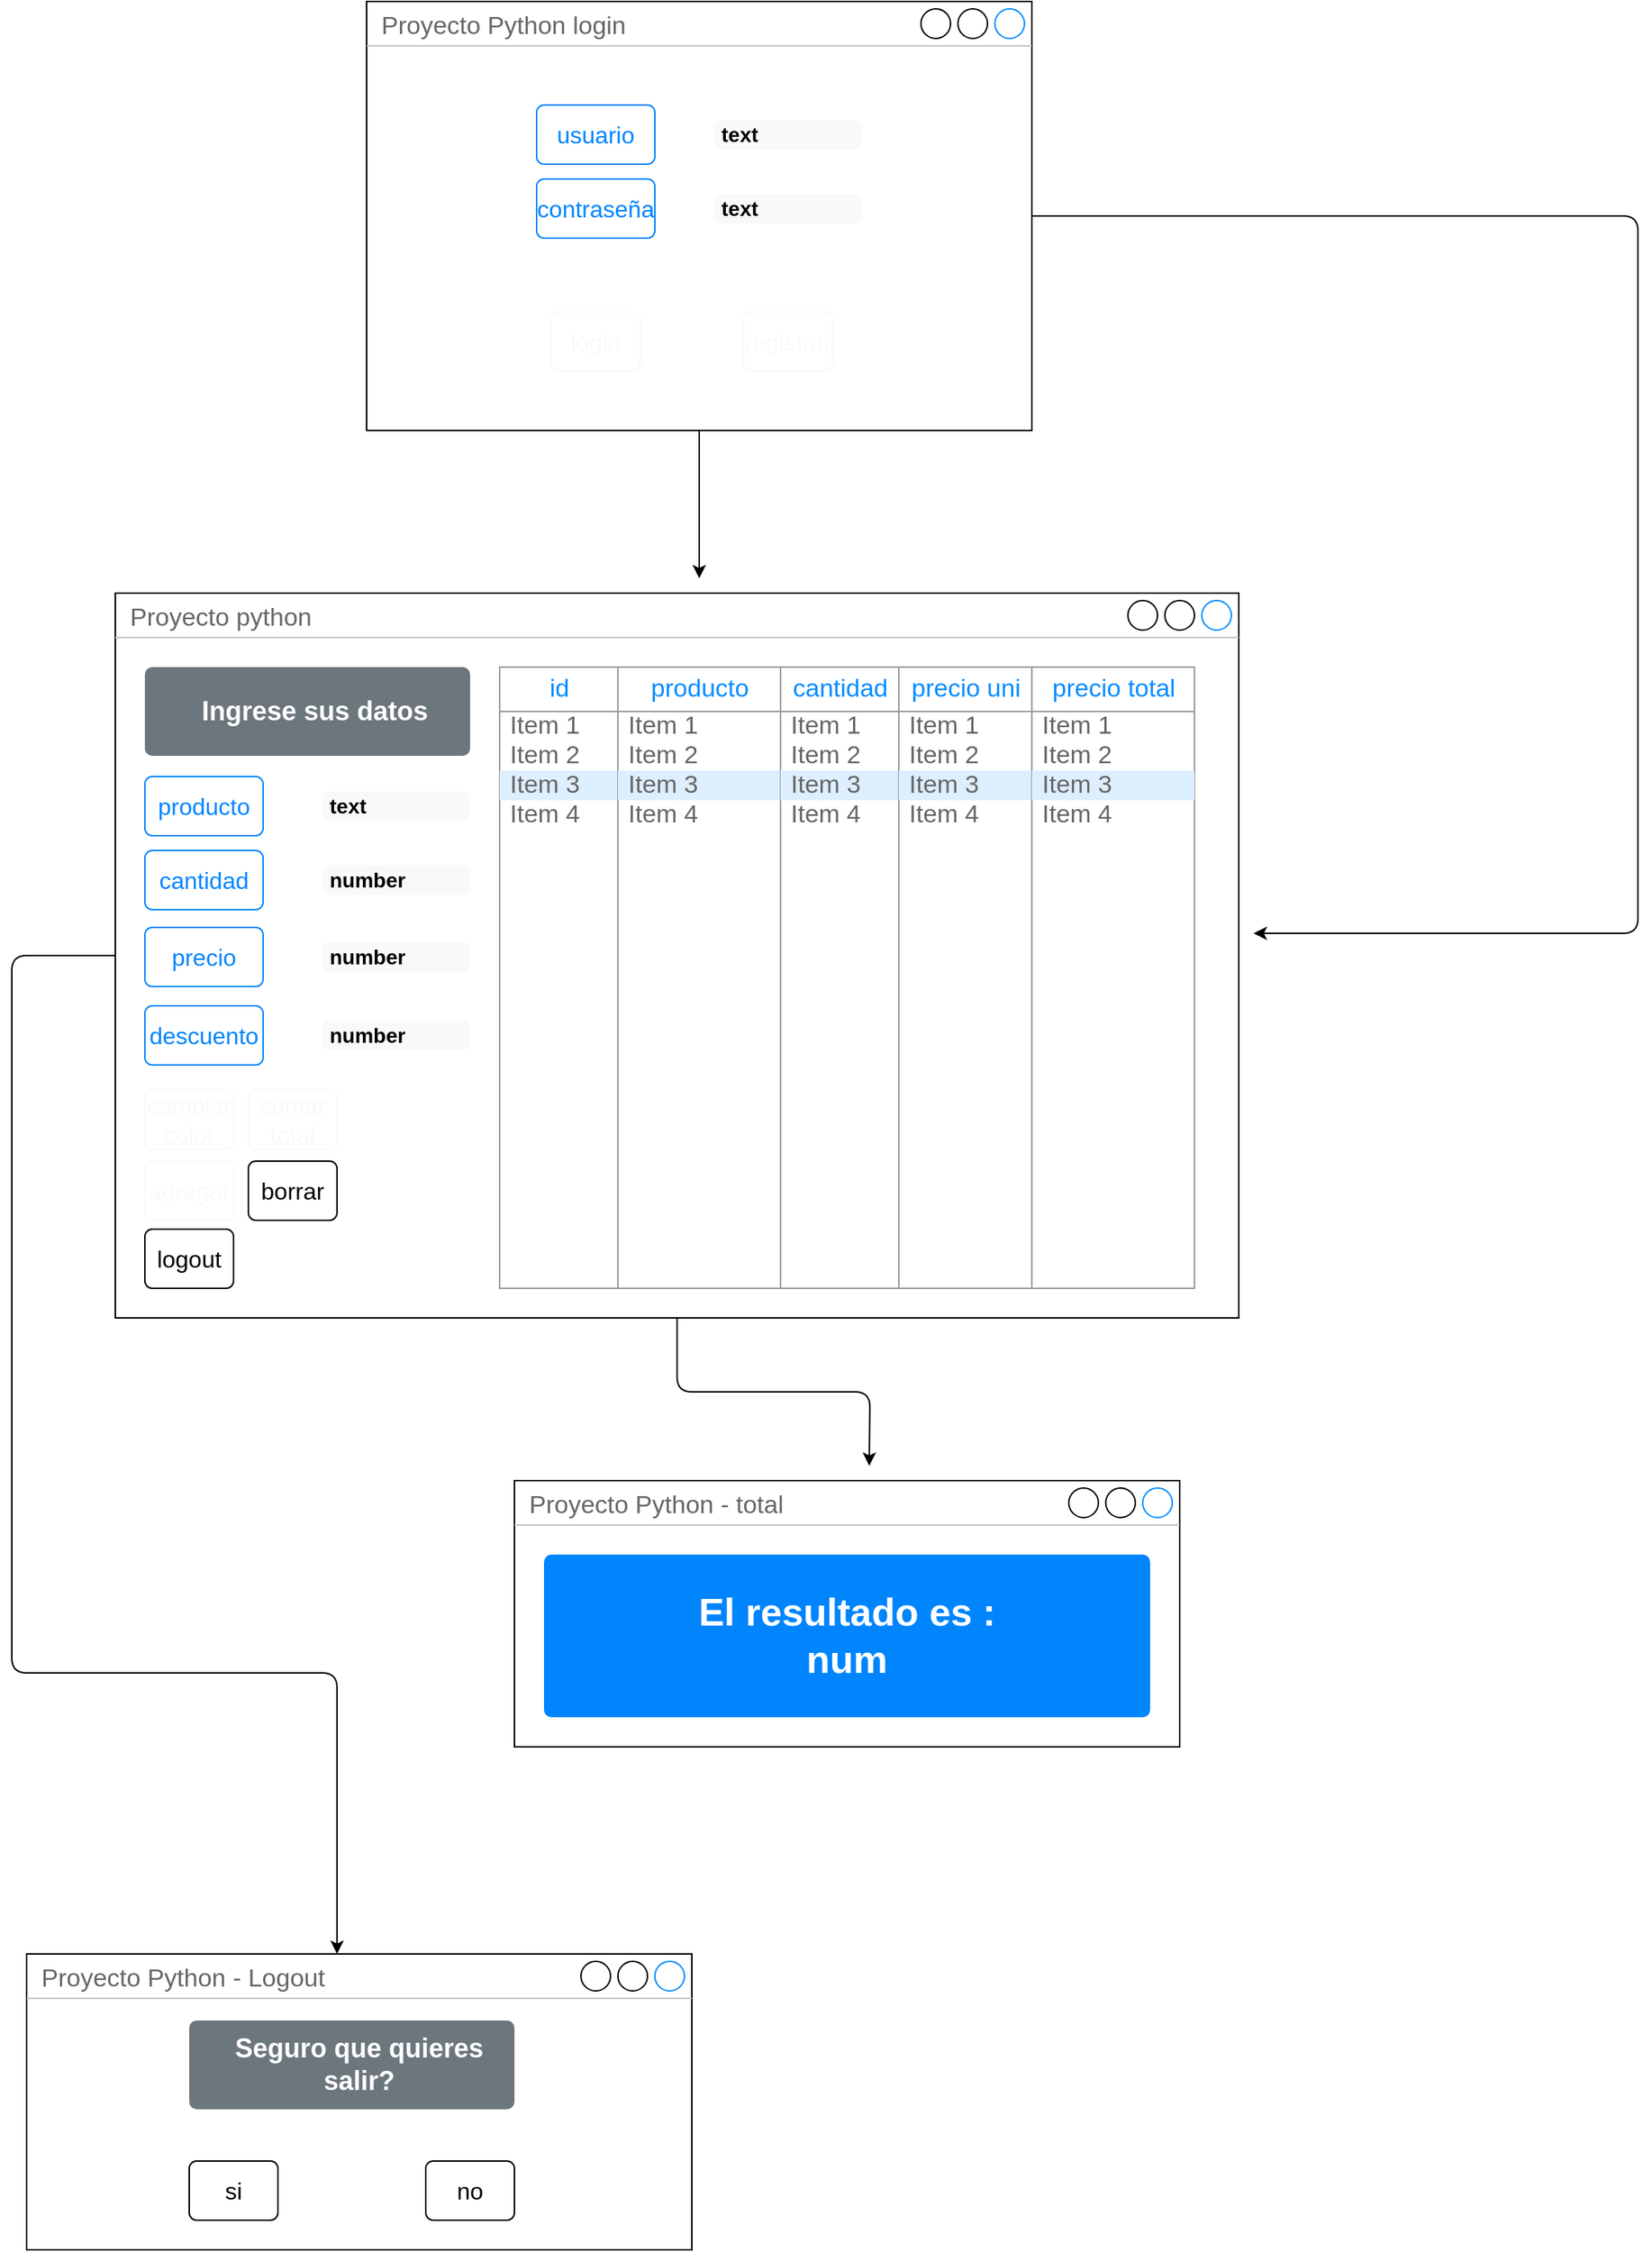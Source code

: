<mxfile>
    <diagram id="wgJcf49sQifd5Q9GvYlX" name="Page-1">
        <mxGraphModel dx="1199" dy="1716" grid="1" gridSize="10" guides="1" tooltips="1" connect="1" arrows="1" fold="1" page="1" pageScale="1" pageWidth="850" pageHeight="1100" math="0" shadow="0">
            <root>
                <mxCell id="0"/>
                <mxCell id="1" parent="0"/>
                <mxCell id="p_k2Hi7_riCsMl4vWGcn-61" style="edgeStyle=orthogonalEdgeStyle;html=1;" parent="1" source="2" edge="1">
                    <mxGeometry relative="1" as="geometry">
                        <mxPoint x="860" y="140" as="targetPoint"/>
                    </mxGeometry>
                </mxCell>
                <mxCell id="p_k2Hi7_riCsMl4vWGcn-72" style="edgeStyle=orthogonalEdgeStyle;html=1;" parent="1" source="2" target="p_k2Hi7_riCsMl4vWGcn-73" edge="1">
                    <mxGeometry relative="1" as="geometry">
                        <mxPoint x="360" y="580" as="targetPoint"/>
                        <Array as="points">
                            <mxPoint x="280" y="-205"/>
                            <mxPoint x="280" y="280"/>
                            <mxPoint x="500" y="280"/>
                        </Array>
                    </mxGeometry>
                </mxCell>
                <mxCell id="2" value="Proyecto python" style="strokeWidth=1;shadow=0;dashed=0;align=center;html=1;shape=mxgraph.mockup.containers.window;align=left;verticalAlign=top;spacingLeft=8;strokeColor2=#008cff;strokeColor3=#c4c4c4;fontColor=#666666;mainText=;fontSize=17;labelBackgroundColor=none;" parent="1" vertex="1">
                    <mxGeometry x="350" y="-450" width="760" height="490" as="geometry"/>
                </mxCell>
                <mxCell id="4" value="producto" style="html=1;shadow=0;dashed=0;shape=mxgraph.bootstrap.rrect;rSize=5;strokeColor=#0085FC;strokeWidth=1;fillColor=none;fontColor=#0085FC;whiteSpace=wrap;align=center;verticalAlign=middle;spacingLeft=0;fontStyle=0;fontSize=16;spacing=5;" parent="1" vertex="1">
                    <mxGeometry x="370" y="-326" width="80" height="40" as="geometry"/>
                </mxCell>
                <mxCell id="5" value="text" style="html=1;shadow=0;dashed=0;shape=mxgraph.bootstrap.rrect;rSize=5;strokeColor=none;strokeWidth=1;fillColor=#F8F9FA;fontColor=#000000;whiteSpace=wrap;align=left;verticalAlign=middle;spacingLeft=0;fontStyle=1;fontSize=14;spacing=5;" parent="1" vertex="1">
                    <mxGeometry x="490" y="-316" width="100" height="20" as="geometry"/>
                </mxCell>
                <mxCell id="6" value="cantidad" style="html=1;shadow=0;dashed=0;shape=mxgraph.bootstrap.rrect;rSize=5;strokeColor=#0085FC;strokeWidth=1;fillColor=none;fontColor=#0085FC;whiteSpace=wrap;align=center;verticalAlign=middle;spacingLeft=0;fontStyle=0;fontSize=16;spacing=5;" parent="1" vertex="1">
                    <mxGeometry x="370" y="-276" width="80" height="40" as="geometry"/>
                </mxCell>
                <mxCell id="7" value="number" style="html=1;shadow=0;dashed=0;shape=mxgraph.bootstrap.rrect;rSize=5;strokeColor=none;strokeWidth=1;fillColor=#F8F9FA;fontColor=#000000;whiteSpace=wrap;align=left;verticalAlign=middle;spacingLeft=0;fontStyle=1;fontSize=14;spacing=5;" parent="1" vertex="1">
                    <mxGeometry x="490" y="-266" width="100" height="20" as="geometry"/>
                </mxCell>
                <mxCell id="8" value="precio" style="html=1;shadow=0;dashed=0;shape=mxgraph.bootstrap.rrect;rSize=5;strokeColor=#0085FC;strokeWidth=1;fillColor=none;fontColor=#0085FC;whiteSpace=wrap;align=center;verticalAlign=middle;spacingLeft=0;fontStyle=0;fontSize=16;spacing=5;" parent="1" vertex="1">
                    <mxGeometry x="370" y="-224" width="80" height="40" as="geometry"/>
                </mxCell>
                <mxCell id="9" value="number" style="html=1;shadow=0;dashed=0;shape=mxgraph.bootstrap.rrect;rSize=5;strokeColor=none;strokeWidth=1;fillColor=#F8F9FA;fontColor=#000000;whiteSpace=wrap;align=left;verticalAlign=middle;spacingLeft=0;fontStyle=1;fontSize=14;spacing=5;" parent="1" vertex="1">
                    <mxGeometry x="490" y="-214" width="100" height="20" as="geometry"/>
                </mxCell>
                <mxCell id="12" value="descuento" style="html=1;shadow=0;dashed=0;shape=mxgraph.bootstrap.rrect;rSize=5;strokeColor=#0085FC;strokeWidth=1;fillColor=none;fontColor=#0085FC;whiteSpace=wrap;align=center;verticalAlign=middle;spacingLeft=0;fontStyle=0;fontSize=16;spacing=5;" parent="1" vertex="1">
                    <mxGeometry x="370" y="-171" width="80" height="40" as="geometry"/>
                </mxCell>
                <mxCell id="13" value="number" style="html=1;shadow=0;dashed=0;shape=mxgraph.bootstrap.rrect;rSize=5;strokeColor=none;strokeWidth=1;fillColor=#F8F9FA;fontColor=#000000;whiteSpace=wrap;align=left;verticalAlign=middle;spacingLeft=0;fontStyle=1;fontSize=14;spacing=5;" parent="1" vertex="1">
                    <mxGeometry x="490" y="-161" width="100" height="20" as="geometry"/>
                </mxCell>
                <mxCell id="14" value="cambiar&lt;br&gt;color" style="html=1;shadow=0;dashed=0;shape=mxgraph.bootstrap.rrect;rSize=5;strokeColor=#F8F9FA;strokeWidth=1;fillColor=none;fontColor=#F8F9FA;whiteSpace=wrap;align=center;verticalAlign=middle;spacingLeft=0;fontStyle=0;fontSize=16;spacing=5;" parent="1" vertex="1">
                    <mxGeometry x="370" y="-114" width="60" height="40" as="geometry"/>
                </mxCell>
                <mxCell id="15" value="agregar" style="html=1;shadow=0;dashed=0;shape=mxgraph.bootstrap.rrect;rSize=5;strokeColor=#F8F9FA;strokeWidth=1;fillColor=none;fontColor=#F8F9FA;whiteSpace=wrap;align=center;verticalAlign=middle;spacingLeft=0;fontStyle=0;fontSize=16;spacing=5;" parent="1" vertex="1">
                    <mxGeometry x="370" y="-66" width="60" height="40" as="geometry"/>
                </mxCell>
                <mxCell id="16" value="sumar&lt;br&gt;total" style="html=1;shadow=0;dashed=0;shape=mxgraph.bootstrap.rrect;rSize=5;strokeColor=#F8F9FA;strokeWidth=1;fillColor=none;fontColor=#F8F9FA;whiteSpace=wrap;align=center;verticalAlign=middle;spacingLeft=0;fontStyle=0;fontSize=16;spacing=5;" parent="1" vertex="1">
                    <mxGeometry x="440" y="-114" width="60" height="40" as="geometry"/>
                </mxCell>
                <mxCell id="17" value="borrar" style="html=1;shadow=0;dashed=0;shape=mxgraph.bootstrap.rrect;rSize=5;strokeWidth=1;whiteSpace=wrap;align=center;verticalAlign=middle;spacingLeft=0;fontStyle=0;fontSize=16;spacing=5;" parent="1" vertex="1">
                    <mxGeometry x="440" y="-66" width="60" height="40" as="geometry"/>
                </mxCell>
                <mxCell id="18" value="Ingrese sus datos" style="html=1;shadow=0;dashed=0;shape=mxgraph.bootstrap.rrect;rSize=5;strokeColor=none;strokeWidth=1;fillColor=#6C767D;fontColor=#FFFFFF;whiteSpace=wrap;align=center;verticalAlign=middle;spacingLeft=10;fontStyle=1;fontSize=18;" parent="1" vertex="1">
                    <mxGeometry x="370" y="-400" width="220" height="60" as="geometry"/>
                </mxCell>
                <mxCell id="20" value="logout" style="html=1;shadow=0;dashed=0;shape=mxgraph.bootstrap.rrect;rSize=5;strokeWidth=1;whiteSpace=wrap;align=center;verticalAlign=middle;spacingLeft=0;fontStyle=0;fontSize=16;spacing=5;" parent="1" vertex="1">
                    <mxGeometry x="370" y="-20" width="60" height="40" as="geometry"/>
                </mxCell>
                <mxCell id="21" value="" style="strokeWidth=1;shadow=0;dashed=0;align=center;html=1;shape=mxgraph.mockup.forms.rrect;rSize=0;strokeColor=#999999;fillColor=#ffffff;" parent="1" vertex="1">
                    <mxGeometry x="610" y="-400" width="80" height="420" as="geometry"/>
                </mxCell>
                <mxCell id="22" value="id" style="strokeWidth=1;shadow=0;dashed=0;align=center;html=1;shape=mxgraph.mockup.forms.rrect;rSize=0;strokeColor=#999999;fontColor=#008cff;fontSize=17;fillColor=#ffffff;resizeWidth=1;" parent="21" vertex="1">
                    <mxGeometry width="80" height="30" relative="1" as="geometry"/>
                </mxCell>
                <mxCell id="23" value="Item 1" style="strokeWidth=1;shadow=0;dashed=0;align=center;html=1;shape=mxgraph.mockup.forms.anchor;fontSize=17;fontColor=#666666;align=left;spacingLeft=5;resizeWidth=1;" parent="21" vertex="1">
                    <mxGeometry width="80" height="20" relative="1" as="geometry">
                        <mxPoint y="30" as="offset"/>
                    </mxGeometry>
                </mxCell>
                <mxCell id="24" value="Item 2" style="strokeWidth=1;shadow=0;dashed=0;align=center;html=1;shape=mxgraph.mockup.forms.anchor;fontSize=17;fontColor=#666666;align=left;spacingLeft=5;resizeWidth=1;" parent="21" vertex="1">
                    <mxGeometry width="80" height="20" relative="1" as="geometry">
                        <mxPoint y="50" as="offset"/>
                    </mxGeometry>
                </mxCell>
                <mxCell id="25" value="Item 3" style="strokeWidth=1;shadow=0;dashed=0;align=center;html=1;shape=mxgraph.mockup.forms.rrect;rSize=0;fontSize=17;fontColor=#666666;align=left;spacingLeft=5;fillColor=#ddeeff;strokeColor=none;resizeWidth=1;" parent="21" vertex="1">
                    <mxGeometry width="80" height="20" relative="1" as="geometry">
                        <mxPoint y="70" as="offset"/>
                    </mxGeometry>
                </mxCell>
                <mxCell id="26" value="Item 4" style="strokeWidth=1;shadow=0;dashed=0;align=center;html=1;shape=mxgraph.mockup.forms.anchor;fontSize=17;fontColor=#666666;align=left;spacingLeft=5;resizeWidth=1;" parent="21" vertex="1">
                    <mxGeometry width="80" height="20" relative="1" as="geometry">
                        <mxPoint y="90" as="offset"/>
                    </mxGeometry>
                </mxCell>
                <mxCell id="27" value="" style="strokeWidth=1;shadow=0;dashed=0;align=center;html=1;shape=mxgraph.mockup.forms.rrect;rSize=0;strokeColor=#999999;fillColor=#ffffff;" parent="1" vertex="1">
                    <mxGeometry x="690" y="-400" width="110" height="420" as="geometry"/>
                </mxCell>
                <mxCell id="28" value="producto" style="strokeWidth=1;shadow=0;dashed=0;align=center;html=1;shape=mxgraph.mockup.forms.rrect;rSize=0;strokeColor=#999999;fontColor=#008cff;fontSize=17;fillColor=#ffffff;resizeWidth=1;" parent="27" vertex="1">
                    <mxGeometry width="110.0" height="30" relative="1" as="geometry"/>
                </mxCell>
                <mxCell id="29" value="Item 1" style="strokeWidth=1;shadow=0;dashed=0;align=center;html=1;shape=mxgraph.mockup.forms.anchor;fontSize=17;fontColor=#666666;align=left;spacingLeft=5;resizeWidth=1;" parent="27" vertex="1">
                    <mxGeometry width="110.0" height="20" relative="1" as="geometry">
                        <mxPoint y="30" as="offset"/>
                    </mxGeometry>
                </mxCell>
                <mxCell id="30" value="Item 2" style="strokeWidth=1;shadow=0;dashed=0;align=center;html=1;shape=mxgraph.mockup.forms.anchor;fontSize=17;fontColor=#666666;align=left;spacingLeft=5;resizeWidth=1;" parent="27" vertex="1">
                    <mxGeometry width="110.0" height="20" relative="1" as="geometry">
                        <mxPoint y="50" as="offset"/>
                    </mxGeometry>
                </mxCell>
                <mxCell id="31" value="Item 3" style="strokeWidth=1;shadow=0;dashed=0;align=center;html=1;shape=mxgraph.mockup.forms.rrect;rSize=0;fontSize=17;fontColor=#666666;align=left;spacingLeft=5;fillColor=#ddeeff;strokeColor=none;resizeWidth=1;" parent="27" vertex="1">
                    <mxGeometry width="110.0" height="20" relative="1" as="geometry">
                        <mxPoint y="70" as="offset"/>
                    </mxGeometry>
                </mxCell>
                <mxCell id="32" value="Item 4" style="strokeWidth=1;shadow=0;dashed=0;align=center;html=1;shape=mxgraph.mockup.forms.anchor;fontSize=17;fontColor=#666666;align=left;spacingLeft=5;resizeWidth=1;" parent="27" vertex="1">
                    <mxGeometry width="110.0" height="20" relative="1" as="geometry">
                        <mxPoint y="90" as="offset"/>
                    </mxGeometry>
                </mxCell>
                <mxCell id="33" value="" style="strokeWidth=1;shadow=0;dashed=0;align=center;html=1;shape=mxgraph.mockup.forms.rrect;rSize=0;strokeColor=#999999;fillColor=#ffffff;" parent="1" vertex="1">
                    <mxGeometry x="800" y="-400" width="80" height="420" as="geometry"/>
                </mxCell>
                <mxCell id="34" value="cantidad" style="strokeWidth=1;shadow=0;dashed=0;align=center;html=1;shape=mxgraph.mockup.forms.rrect;rSize=0;strokeColor=#999999;fontColor=#008cff;fontSize=17;fillColor=#ffffff;resizeWidth=1;" parent="33" vertex="1">
                    <mxGeometry width="80" height="30" relative="1" as="geometry"/>
                </mxCell>
                <mxCell id="35" value="Item 1" style="strokeWidth=1;shadow=0;dashed=0;align=center;html=1;shape=mxgraph.mockup.forms.anchor;fontSize=17;fontColor=#666666;align=left;spacingLeft=5;resizeWidth=1;" parent="33" vertex="1">
                    <mxGeometry width="80" height="20" relative="1" as="geometry">
                        <mxPoint y="30" as="offset"/>
                    </mxGeometry>
                </mxCell>
                <mxCell id="36" value="Item 2" style="strokeWidth=1;shadow=0;dashed=0;align=center;html=1;shape=mxgraph.mockup.forms.anchor;fontSize=17;fontColor=#666666;align=left;spacingLeft=5;resizeWidth=1;" parent="33" vertex="1">
                    <mxGeometry width="80" height="20" relative="1" as="geometry">
                        <mxPoint y="50" as="offset"/>
                    </mxGeometry>
                </mxCell>
                <mxCell id="37" value="Item 3" style="strokeWidth=1;shadow=0;dashed=0;align=center;html=1;shape=mxgraph.mockup.forms.rrect;rSize=0;fontSize=17;fontColor=#666666;align=left;spacingLeft=5;fillColor=#ddeeff;strokeColor=none;resizeWidth=1;" parent="33" vertex="1">
                    <mxGeometry width="80" height="20" relative="1" as="geometry">
                        <mxPoint y="70" as="offset"/>
                    </mxGeometry>
                </mxCell>
                <mxCell id="38" value="Item 4" style="strokeWidth=1;shadow=0;dashed=0;align=center;html=1;shape=mxgraph.mockup.forms.anchor;fontSize=17;fontColor=#666666;align=left;spacingLeft=5;resizeWidth=1;" parent="33" vertex="1">
                    <mxGeometry width="80" height="20" relative="1" as="geometry">
                        <mxPoint y="90" as="offset"/>
                    </mxGeometry>
                </mxCell>
                <mxCell id="39" value="" style="strokeWidth=1;shadow=0;dashed=0;align=center;html=1;shape=mxgraph.mockup.forms.rrect;rSize=0;strokeColor=#999999;fillColor=#ffffff;" parent="1" vertex="1">
                    <mxGeometry x="880" y="-400" width="90" height="420" as="geometry"/>
                </mxCell>
                <mxCell id="40" value="precio uni" style="strokeWidth=1;shadow=0;dashed=0;align=center;html=1;shape=mxgraph.mockup.forms.rrect;rSize=0;strokeColor=#999999;fontColor=#008cff;fontSize=17;fillColor=#ffffff;resizeWidth=1;" parent="39" vertex="1">
                    <mxGeometry width="90" height="30" relative="1" as="geometry"/>
                </mxCell>
                <mxCell id="41" value="Item 1" style="strokeWidth=1;shadow=0;dashed=0;align=center;html=1;shape=mxgraph.mockup.forms.anchor;fontSize=17;fontColor=#666666;align=left;spacingLeft=5;resizeWidth=1;" parent="39" vertex="1">
                    <mxGeometry width="90" height="20" relative="1" as="geometry">
                        <mxPoint y="30" as="offset"/>
                    </mxGeometry>
                </mxCell>
                <mxCell id="42" value="Item 2" style="strokeWidth=1;shadow=0;dashed=0;align=center;html=1;shape=mxgraph.mockup.forms.anchor;fontSize=17;fontColor=#666666;align=left;spacingLeft=5;resizeWidth=1;" parent="39" vertex="1">
                    <mxGeometry width="90" height="20" relative="1" as="geometry">
                        <mxPoint y="50" as="offset"/>
                    </mxGeometry>
                </mxCell>
                <mxCell id="43" value="Item 3" style="strokeWidth=1;shadow=0;dashed=0;align=center;html=1;shape=mxgraph.mockup.forms.rrect;rSize=0;fontSize=17;fontColor=#666666;align=left;spacingLeft=5;fillColor=#ddeeff;strokeColor=none;resizeWidth=1;" parent="39" vertex="1">
                    <mxGeometry width="90" height="20" relative="1" as="geometry">
                        <mxPoint y="70" as="offset"/>
                    </mxGeometry>
                </mxCell>
                <mxCell id="44" value="Item 4" style="strokeWidth=1;shadow=0;dashed=0;align=center;html=1;shape=mxgraph.mockup.forms.anchor;fontSize=17;fontColor=#666666;align=left;spacingLeft=5;resizeWidth=1;" parent="39" vertex="1">
                    <mxGeometry width="90" height="20" relative="1" as="geometry">
                        <mxPoint y="90" as="offset"/>
                    </mxGeometry>
                </mxCell>
                <mxCell id="45" value="" style="strokeWidth=1;shadow=0;dashed=0;align=center;html=1;shape=mxgraph.mockup.forms.rrect;rSize=0;strokeColor=#999999;fillColor=#ffffff;" parent="1" vertex="1">
                    <mxGeometry x="970" y="-400" width="110" height="420" as="geometry"/>
                </mxCell>
                <mxCell id="46" value="precio total" style="strokeWidth=1;shadow=0;dashed=0;align=center;html=1;shape=mxgraph.mockup.forms.rrect;rSize=0;strokeColor=#999999;fontColor=#008cff;fontSize=17;fillColor=#ffffff;resizeWidth=1;" parent="45" vertex="1">
                    <mxGeometry width="110.0" height="30" relative="1" as="geometry"/>
                </mxCell>
                <mxCell id="47" value="Item 1" style="strokeWidth=1;shadow=0;dashed=0;align=center;html=1;shape=mxgraph.mockup.forms.anchor;fontSize=17;fontColor=#666666;align=left;spacingLeft=5;resizeWidth=1;" parent="45" vertex="1">
                    <mxGeometry width="110.0" height="20" relative="1" as="geometry">
                        <mxPoint y="30" as="offset"/>
                    </mxGeometry>
                </mxCell>
                <mxCell id="48" value="Item 2" style="strokeWidth=1;shadow=0;dashed=0;align=center;html=1;shape=mxgraph.mockup.forms.anchor;fontSize=17;fontColor=#666666;align=left;spacingLeft=5;resizeWidth=1;" parent="45" vertex="1">
                    <mxGeometry width="110.0" height="20" relative="1" as="geometry">
                        <mxPoint y="50" as="offset"/>
                    </mxGeometry>
                </mxCell>
                <mxCell id="49" value="Item 3" style="strokeWidth=1;shadow=0;dashed=0;align=center;html=1;shape=mxgraph.mockup.forms.rrect;rSize=0;fontSize=17;fontColor=#666666;align=left;spacingLeft=5;fillColor=#ddeeff;strokeColor=none;resizeWidth=1;" parent="45" vertex="1">
                    <mxGeometry width="110.0" height="20" relative="1" as="geometry">
                        <mxPoint y="70" as="offset"/>
                    </mxGeometry>
                </mxCell>
                <mxCell id="50" value="Item 4" style="strokeWidth=1;shadow=0;dashed=0;align=center;html=1;shape=mxgraph.mockup.forms.anchor;fontSize=17;fontColor=#666666;align=left;spacingLeft=5;resizeWidth=1;" parent="45" vertex="1">
                    <mxGeometry width="110.0" height="20" relative="1" as="geometry">
                        <mxPoint y="90" as="offset"/>
                    </mxGeometry>
                </mxCell>
                <mxCell id="q5NI-4IFVWkS9L7T1xy8-54" style="edgeStyle=none;html=1;" parent="1" source="q5NI-4IFVWkS9L7T1xy8-50" edge="1">
                    <mxGeometry relative="1" as="geometry">
                        <mxPoint x="745" y="-460" as="targetPoint"/>
                    </mxGeometry>
                </mxCell>
                <mxCell id="52" style="edgeStyle=orthogonalEdgeStyle;html=1;fontSize=26;" edge="1" parent="1" source="q5NI-4IFVWkS9L7T1xy8-50">
                    <mxGeometry relative="1" as="geometry">
                        <mxPoint x="1120" y="-220" as="targetPoint"/>
                        <Array as="points">
                            <mxPoint x="1380" y="-705"/>
                            <mxPoint x="1380" y="-220"/>
                        </Array>
                    </mxGeometry>
                </mxCell>
                <mxCell id="q5NI-4IFVWkS9L7T1xy8-50" value="Proyecto Python login" style="strokeWidth=1;shadow=0;dashed=0;align=center;html=1;shape=mxgraph.mockup.containers.window;align=left;verticalAlign=top;spacingLeft=8;strokeColor2=#008cff;strokeColor3=#c4c4c4;fontColor=#666666;mainText=;fontSize=17;labelBackgroundColor=none;" parent="1" vertex="1">
                    <mxGeometry x="520" y="-850" width="450" height="290" as="geometry"/>
                </mxCell>
                <mxCell id="q5NI-4IFVWkS9L7T1xy8-52" value="usuario" style="html=1;shadow=0;dashed=0;shape=mxgraph.bootstrap.rrect;rSize=5;strokeColor=#0085FC;strokeWidth=1;fillColor=none;fontColor=#0085FC;whiteSpace=wrap;align=center;verticalAlign=middle;spacingLeft=0;fontStyle=0;fontSize=16;spacing=5;" parent="1" vertex="1">
                    <mxGeometry x="635" y="-780" width="80" height="40" as="geometry"/>
                </mxCell>
                <mxCell id="q5NI-4IFVWkS9L7T1xy8-53" value="text" style="html=1;shadow=0;dashed=0;shape=mxgraph.bootstrap.rrect;rSize=5;strokeColor=none;strokeWidth=1;fillColor=#F8F9FA;fontColor=#000000;whiteSpace=wrap;align=left;verticalAlign=middle;spacingLeft=0;fontStyle=1;fontSize=14;spacing=5;" parent="1" vertex="1">
                    <mxGeometry x="755" y="-770" width="100" height="20" as="geometry"/>
                </mxCell>
                <mxCell id="q5NI-4IFVWkS9L7T1xy8-55" value="contraseña" style="html=1;shadow=0;dashed=0;shape=mxgraph.bootstrap.rrect;rSize=5;strokeColor=#0085FC;strokeWidth=1;fillColor=none;fontColor=#0085FC;whiteSpace=wrap;align=center;verticalAlign=middle;spacingLeft=0;fontStyle=0;fontSize=16;spacing=5;" parent="1" vertex="1">
                    <mxGeometry x="635" y="-730" width="80" height="40" as="geometry"/>
                </mxCell>
                <mxCell id="q5NI-4IFVWkS9L7T1xy8-56" value="text" style="html=1;shadow=0;dashed=0;shape=mxgraph.bootstrap.rrect;rSize=5;strokeColor=none;strokeWidth=1;fillColor=#F8F9FA;fontColor=#000000;whiteSpace=wrap;align=left;verticalAlign=middle;spacingLeft=0;fontStyle=1;fontSize=14;spacing=5;" parent="1" vertex="1">
                    <mxGeometry x="755" y="-720" width="100" height="20" as="geometry"/>
                </mxCell>
                <mxCell id="q5NI-4IFVWkS9L7T1xy8-59" value="login" style="html=1;shadow=0;dashed=0;shape=mxgraph.bootstrap.rrect;rSize=5;strokeColor=#F8F9FA;strokeWidth=1;fillColor=none;fontColor=#F8F9FA;whiteSpace=wrap;align=center;verticalAlign=middle;spacingLeft=0;fontStyle=0;fontSize=16;spacing=5;" parent="1" vertex="1">
                    <mxGeometry x="645" y="-640" width="60" height="40" as="geometry"/>
                </mxCell>
                <mxCell id="q5NI-4IFVWkS9L7T1xy8-60" value="registrar" style="html=1;shadow=0;dashed=0;shape=mxgraph.bootstrap.rrect;rSize=5;strokeColor=#F8F9FA;strokeWidth=1;fillColor=none;fontColor=#F8F9FA;whiteSpace=wrap;align=center;verticalAlign=middle;spacingLeft=0;fontStyle=0;fontSize=16;spacing=5;" parent="1" vertex="1">
                    <mxGeometry x="775" y="-640" width="60" height="40" as="geometry"/>
                </mxCell>
                <mxCell id="p_k2Hi7_riCsMl4vWGcn-62" value="Proyecto Python - total" style="strokeWidth=1;shadow=0;dashed=0;align=center;html=1;shape=mxgraph.mockup.containers.window;align=left;verticalAlign=top;spacingLeft=8;strokeColor2=#008cff;strokeColor3=#c4c4c4;fontColor=#666666;mainText=;fontSize=17;labelBackgroundColor=none;" parent="1" vertex="1">
                    <mxGeometry x="620" y="150" width="450" height="180" as="geometry"/>
                </mxCell>
                <mxCell id="p_k2Hi7_riCsMl4vWGcn-73" value="Proyecto Python - Logout" style="strokeWidth=1;shadow=0;dashed=0;align=center;html=1;shape=mxgraph.mockup.containers.window;align=left;verticalAlign=top;spacingLeft=8;strokeColor2=#008cff;strokeColor3=#c4c4c4;fontColor=#666666;mainText=;fontSize=17;labelBackgroundColor=none;" parent="1" vertex="1">
                    <mxGeometry x="290" y="470" width="450" height="200" as="geometry"/>
                </mxCell>
                <mxCell id="p_k2Hi7_riCsMl4vWGcn-74" value="Seguro que quieres salir?" style="html=1;shadow=0;dashed=0;shape=mxgraph.bootstrap.rrect;rSize=5;strokeColor=none;strokeWidth=1;fillColor=#6C767D;fontColor=#FFFFFF;whiteSpace=wrap;align=center;verticalAlign=middle;spacingLeft=10;fontStyle=1;fontSize=18;" parent="1" vertex="1">
                    <mxGeometry x="400" y="515" width="220" height="60" as="geometry"/>
                </mxCell>
                <mxCell id="p_k2Hi7_riCsMl4vWGcn-75" value="si" style="html=1;shadow=0;dashed=0;shape=mxgraph.bootstrap.rrect;rSize=5;strokeWidth=1;whiteSpace=wrap;align=center;verticalAlign=middle;spacingLeft=0;fontStyle=0;fontSize=16;spacing=5;" parent="1" vertex="1">
                    <mxGeometry x="400" y="610" width="60" height="40" as="geometry"/>
                </mxCell>
                <mxCell id="p_k2Hi7_riCsMl4vWGcn-76" value="no" style="html=1;shadow=0;dashed=0;shape=mxgraph.bootstrap.rrect;rSize=5;strokeWidth=1;whiteSpace=wrap;align=center;verticalAlign=middle;spacingLeft=0;fontStyle=0;fontSize=16;spacing=5;" parent="1" vertex="1">
                    <mxGeometry x="560" y="610" width="60" height="40" as="geometry"/>
                </mxCell>
                <mxCell id="51" value="&lt;font style=&quot;font-size: 26px;&quot;&gt;El resultado es :&lt;br&gt;num&lt;br&gt;&lt;/font&gt;" style="html=1;shadow=0;dashed=0;shape=mxgraph.bootstrap.rrect;rSize=5;strokeColor=none;strokeWidth=1;fillColor=#0085FC;fontColor=#FFFFFF;whiteSpace=wrap;align=center;verticalAlign=middle;spacingLeft=0;fontStyle=1;fontSize=14;spacing=5;" vertex="1" parent="1">
                    <mxGeometry x="640" y="200" width="410" height="110" as="geometry"/>
                </mxCell>
            </root>
        </mxGraphModel>
    </diagram>
</mxfile>